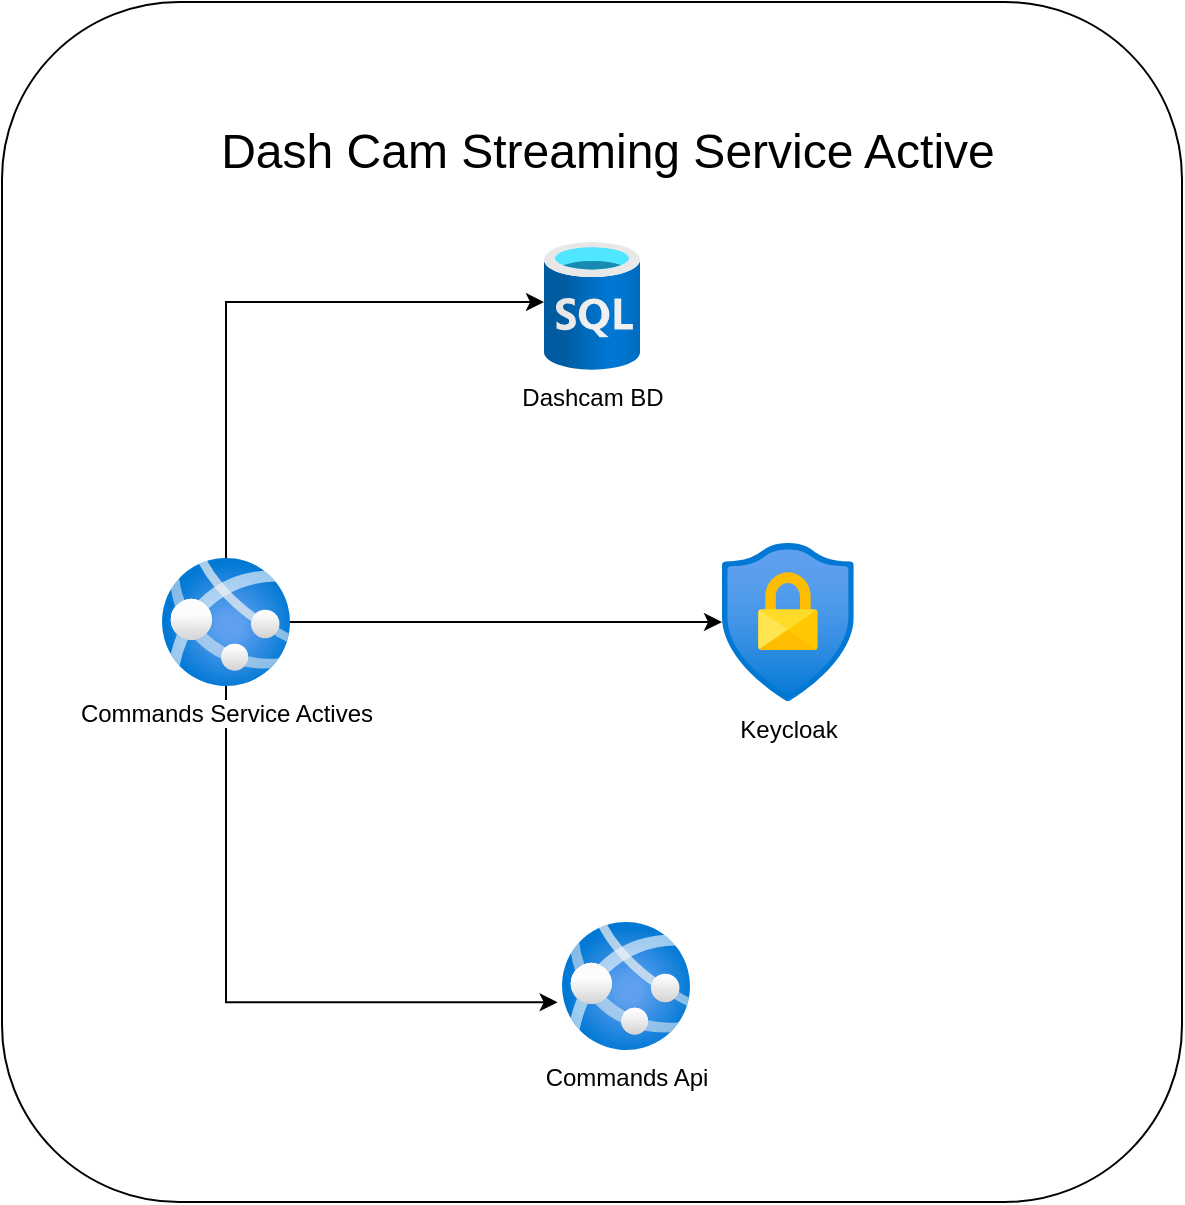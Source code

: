 <mxfile version="21.3.5" type="github">
  <diagram name="Página-1" id="K4ppWw_h4LW2VYCO9uhz">
    <mxGraphModel dx="1301" dy="1684" grid="1" gridSize="10" guides="1" tooltips="1" connect="1" arrows="1" fold="1" page="1" pageScale="1" pageWidth="827" pageHeight="1169" math="0" shadow="0">
      <root>
        <mxCell id="0" />
        <mxCell id="1" parent="0" />
        <mxCell id="zTbTCUFP5uFc4v3f4WRL-1" value="" style="rounded=1;whiteSpace=wrap;html=1;" vertex="1" parent="1">
          <mxGeometry x="110" y="-370" width="590" height="600" as="geometry" />
        </mxCell>
        <mxCell id="zTbTCUFP5uFc4v3f4WRL-8" value="Keycloak" style="image;aspect=fixed;html=1;points=[];align=center;fontSize=12;image=img/lib/azure2/security/Conditional_Access.svg;" vertex="1" parent="1">
          <mxGeometry x="470" y="-100" width="65.88" height="80" as="geometry" />
        </mxCell>
        <mxCell id="zTbTCUFP5uFc4v3f4WRL-13" style="edgeStyle=orthogonalEdgeStyle;rounded=0;orthogonalLoop=1;jettySize=auto;html=1;" edge="1" parent="1" source="zTbTCUFP5uFc4v3f4WRL-9" target="zTbTCUFP5uFc4v3f4WRL-19">
          <mxGeometry relative="1" as="geometry">
            <mxPoint x="379" y="-220.0" as="targetPoint" />
            <Array as="points">
              <mxPoint x="222" y="-220" />
            </Array>
          </mxGeometry>
        </mxCell>
        <mxCell id="zTbTCUFP5uFc4v3f4WRL-15" style="edgeStyle=orthogonalEdgeStyle;rounded=0;orthogonalLoop=1;jettySize=auto;html=1;" edge="1" parent="1" source="zTbTCUFP5uFc4v3f4WRL-9" target="zTbTCUFP5uFc4v3f4WRL-8">
          <mxGeometry relative="1" as="geometry" />
        </mxCell>
        <mxCell id="zTbTCUFP5uFc4v3f4WRL-16" style="edgeStyle=orthogonalEdgeStyle;rounded=0;orthogonalLoop=1;jettySize=auto;html=1;entryX=-0.034;entryY=0.627;entryDx=0;entryDy=0;entryPerimeter=0;" edge="1" parent="1" source="zTbTCUFP5uFc4v3f4WRL-9" target="zTbTCUFP5uFc4v3f4WRL-10">
          <mxGeometry relative="1" as="geometry">
            <Array as="points">
              <mxPoint x="222" y="130" />
            </Array>
          </mxGeometry>
        </mxCell>
        <mxCell id="zTbTCUFP5uFc4v3f4WRL-9" value="Commands Service Actives" style="image;aspect=fixed;html=1;points=[];align=center;fontSize=12;image=img/lib/azure2/compute/App_Services.svg;" vertex="1" parent="1">
          <mxGeometry x="190" y="-92" width="64" height="64" as="geometry" />
        </mxCell>
        <mxCell id="zTbTCUFP5uFc4v3f4WRL-10" value="Commands Api" style="image;aspect=fixed;html=1;points=[];align=center;fontSize=12;image=img/lib/azure2/compute/App_Services.svg;" vertex="1" parent="1">
          <mxGeometry x="390" y="90" width="64" height="64" as="geometry" />
        </mxCell>
        <mxCell id="zTbTCUFP5uFc4v3f4WRL-18" value="&lt;font style=&quot;font-size: 24px;&quot;&gt;Dash Cam Streaming Service Active&lt;/font&gt;" style="text;html=1;strokeColor=none;fillColor=none;align=center;verticalAlign=middle;whiteSpace=wrap;rounded=0;" vertex="1" parent="1">
          <mxGeometry x="205" y="-310" width="416" height="30" as="geometry" />
        </mxCell>
        <mxCell id="zTbTCUFP5uFc4v3f4WRL-19" value="Dashcam BD" style="image;aspect=fixed;html=1;points=[];align=center;fontSize=12;image=img/lib/azure2/databases/SQL_Database.svg;" vertex="1" parent="1">
          <mxGeometry x="381" y="-250" width="48" height="64" as="geometry" />
        </mxCell>
      </root>
    </mxGraphModel>
  </diagram>
</mxfile>
